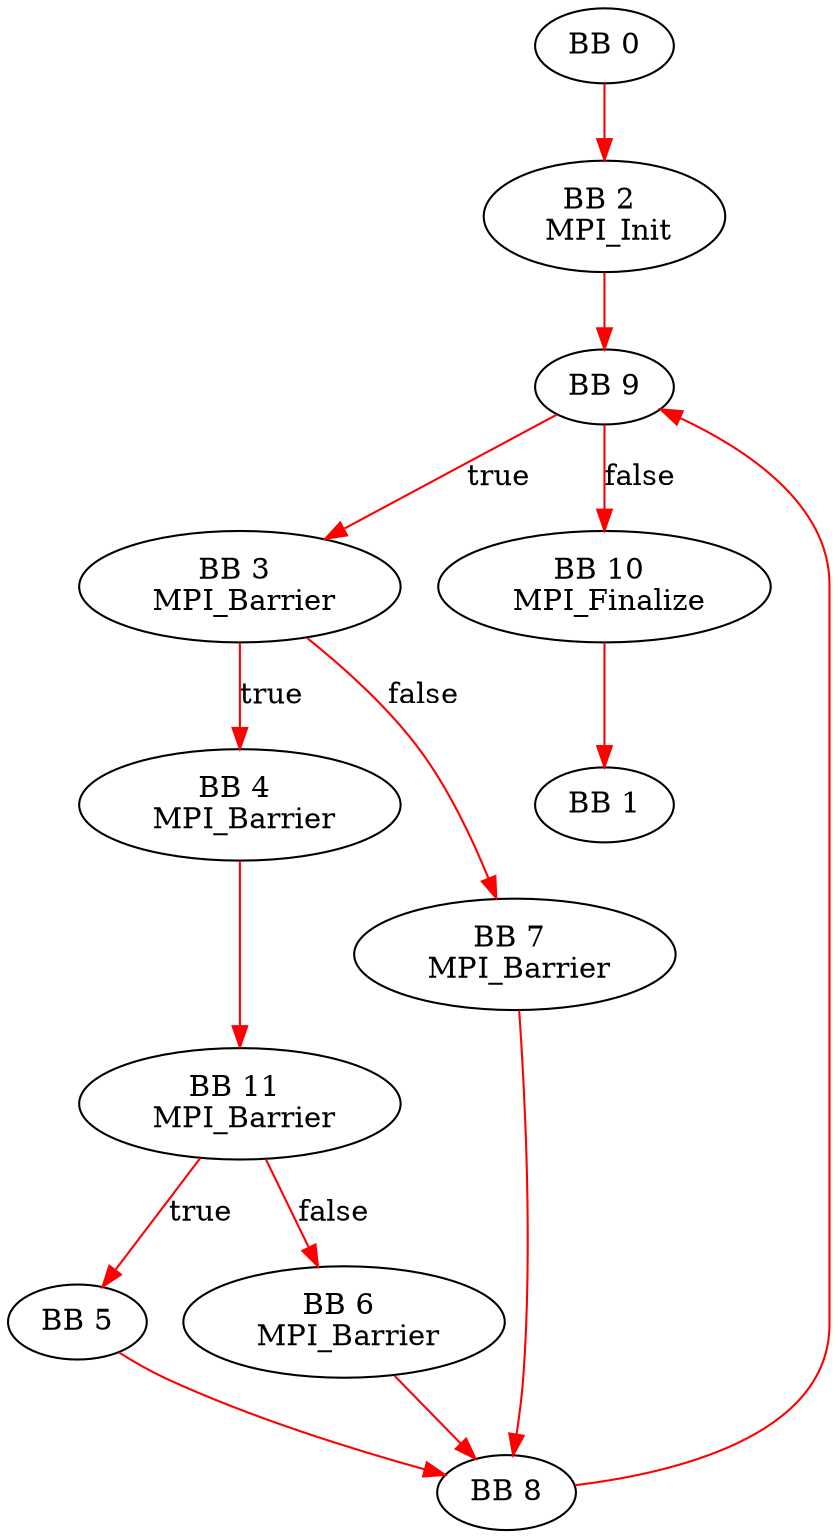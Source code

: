 Digraph G{
0 [label="BB 0" shape=ellipse]
0 -> 2 [color=red label=""]
2 [label="BB 2 \n MPI_Init" shape=ellipse]
2 -> 9 [color=red label=""]
3 [label="BB 3 \n MPI_Barrier" shape=ellipse]
3 -> 4 [color=red label="true"]
3 -> 7 [color=red label="false"]
4 [label="BB 4 \n MPI_Barrier" shape=ellipse]
4 -> 11 [color=red label=""]
11 [label="BB 11 \n MPI_Barrier" shape=ellipse]
11 -> 5 [color=red label="true"]
11 -> 6 [color=red label="false"]
5 [label="BB 5" shape=ellipse]
5 -> 8 [color=red label=""]
6 [label="BB 6 \n MPI_Barrier" shape=ellipse]
6 -> 8 [color=red label=""]
7 [label="BB 7 \n MPI_Barrier" shape=ellipse]
7 -> 8 [color=red label=""]
8 [label="BB 8" shape=ellipse]
8 -> 9 [color=red label=""]
9 [label="BB 9" shape=ellipse]
9 -> 3 [color=red label="true"]
9 -> 10 [color=red label="false"]
10 [label="BB 10 \n MPI_Finalize" shape=ellipse]
10 -> 1 [color=red label=""]
1 [label="BB 1" shape=ellipse]
}
